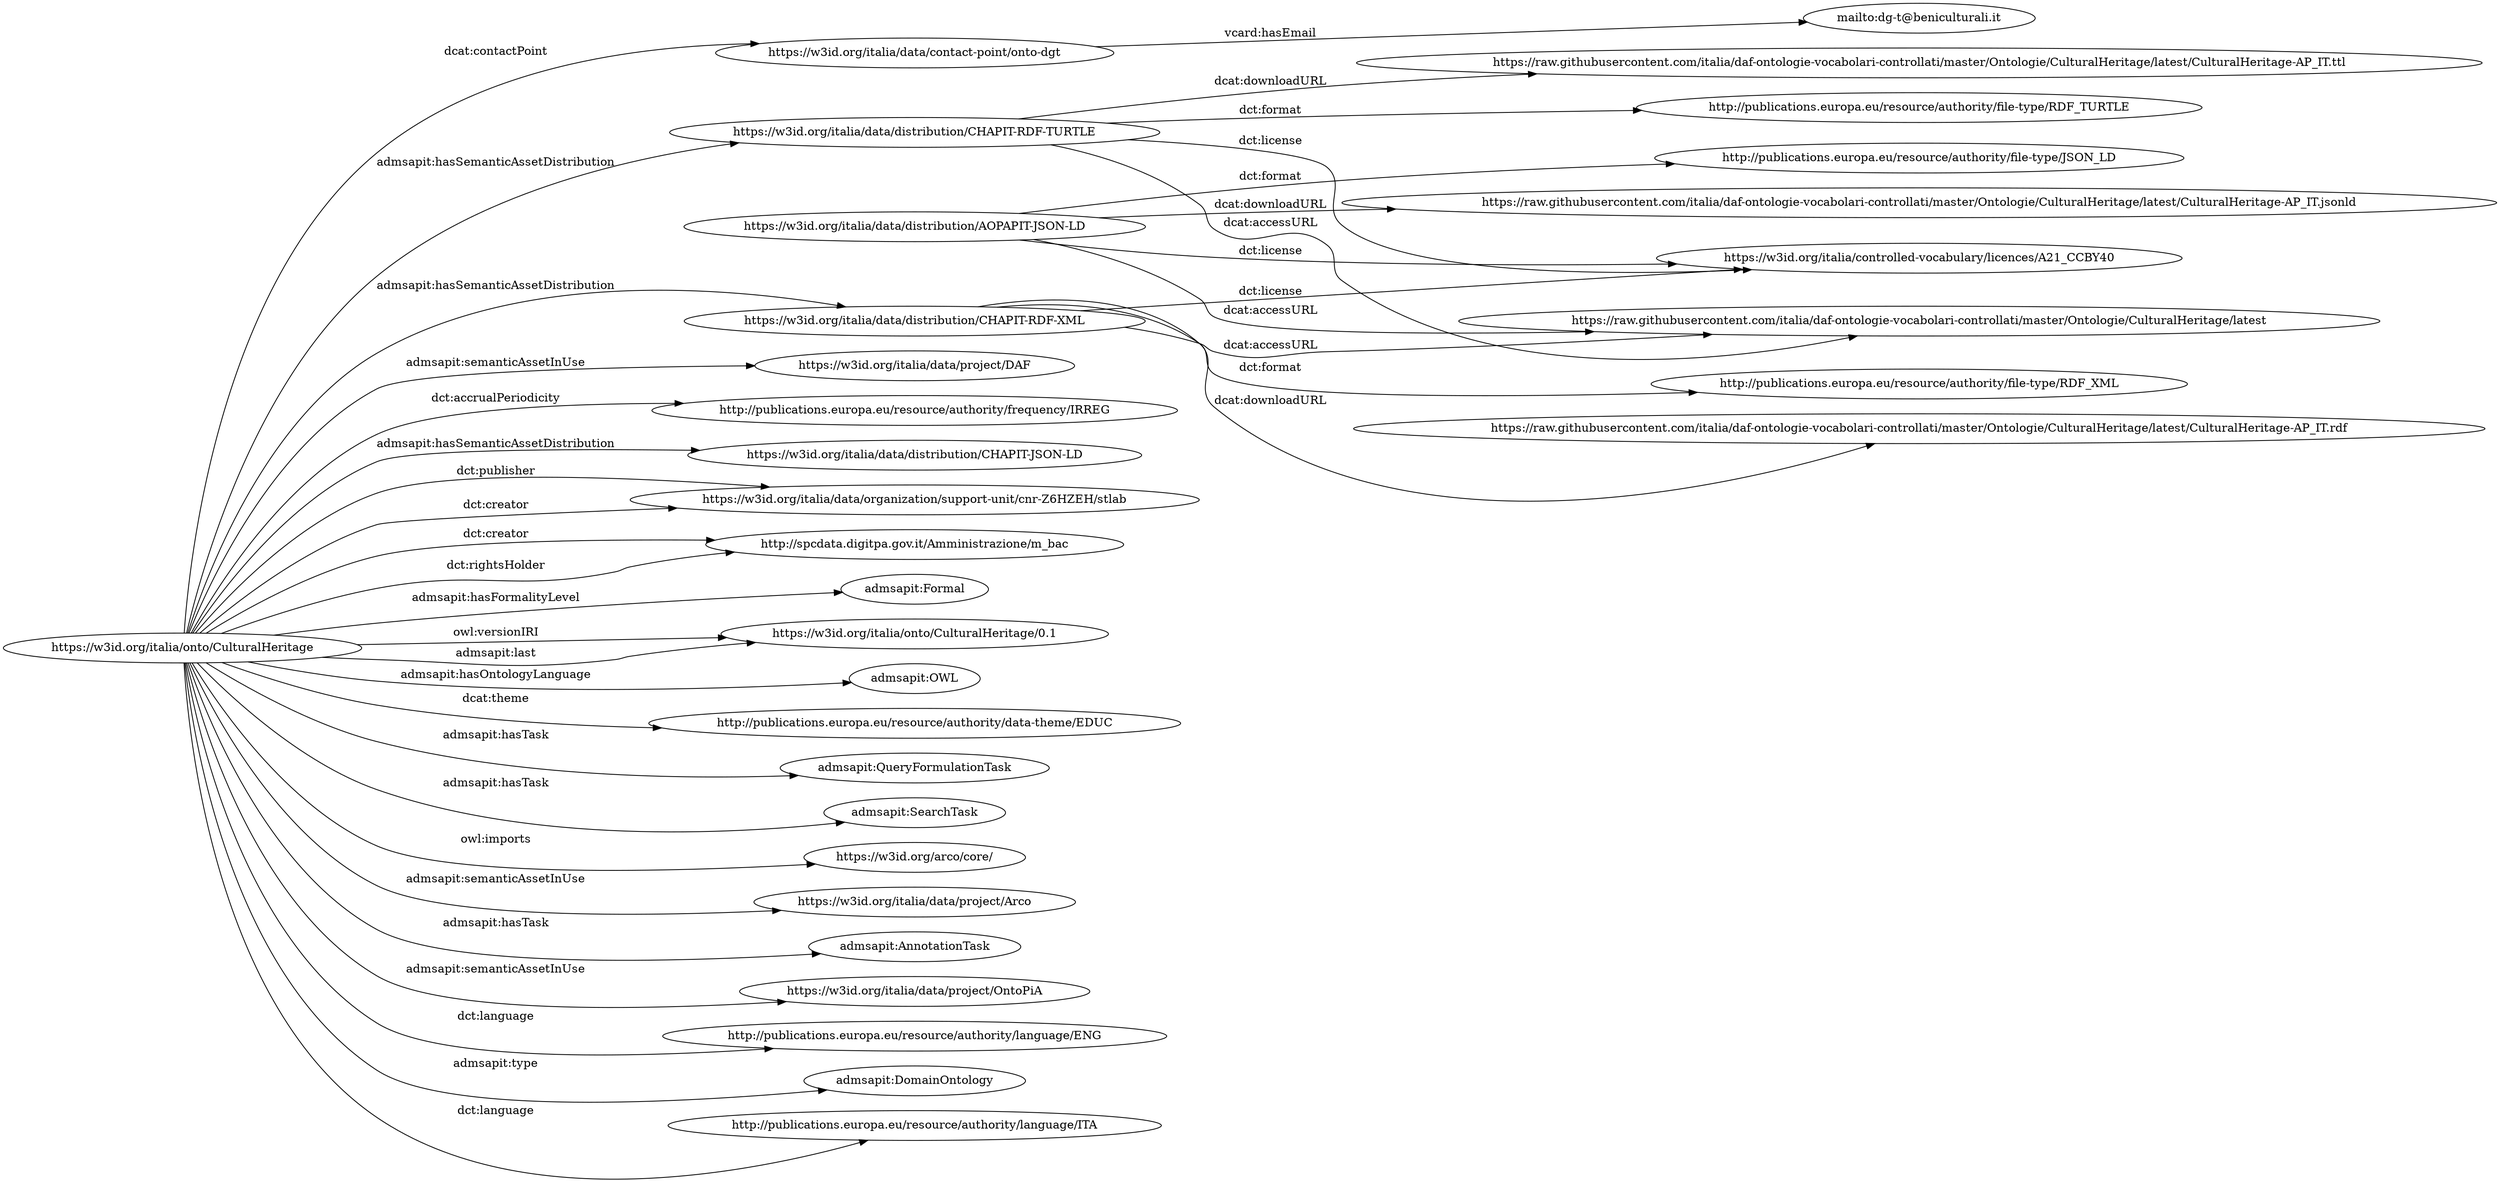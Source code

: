 digraph ar2dtool_diagram { 
rankdir=LR;
size="1501"
	"https://w3id.org/italia/data/contact-point/onto-dgt" -> "mailto:dg-t@beniculturali.it" [ label = "vcard:hasEmail" ];
	"https://w3id.org/italia/data/distribution/CHAPIT-RDF-TURTLE" -> "http://publications.europa.eu/resource/authority/file-type/RDF_TURTLE" [ label = "dct:format" ];
	"https://w3id.org/italia/data/distribution/CHAPIT-RDF-TURTLE" -> "https://w3id.org/italia/controlled-vocabulary/licences/A21_CCBY40" [ label = "dct:license" ];
	"https://w3id.org/italia/data/distribution/CHAPIT-RDF-TURTLE" -> "https://raw.githubusercontent.com/italia/daf-ontologie-vocabolari-controllati/master/Ontologie/CulturalHeritage/latest/CulturalHeritage-AP_IT.ttl" [ label = "dcat:downloadURL" ];
	"https://w3id.org/italia/data/distribution/CHAPIT-RDF-TURTLE" -> "https://raw.githubusercontent.com/italia/daf-ontologie-vocabolari-controllati/master/Ontologie/CulturalHeritage/latest" [ label = "dcat:accessURL" ];
	"https://w3id.org/italia/onto/CulturalHeritage" -> "https://w3id.org/italia/data/project/DAF" [ label = "admsapit:semanticAssetInUse" ];
	"https://w3id.org/italia/onto/CulturalHeritage" -> "http://publications.europa.eu/resource/authority/frequency/IRREG" [ label = "dct:accrualPeriodicity" ];
	"https://w3id.org/italia/onto/CulturalHeritage" -> "https://w3id.org/italia/data/distribution/CHAPIT-JSON-LD" [ label = "admsapit:hasSemanticAssetDistribution" ];
	"https://w3id.org/italia/onto/CulturalHeritage" -> "https://w3id.org/italia/data/organization/support-unit/cnr-Z6HZEH/stlab" [ label = "dct:publisher" ];
	"https://w3id.org/italia/onto/CulturalHeritage" -> "http://spcdata.digitpa.gov.it/Amministrazione/m_bac" [ label = "dct:creator" ];
	"https://w3id.org/italia/onto/CulturalHeritage" -> "https://w3id.org/italia/data/distribution/CHAPIT-RDF-XML" [ label = "admsapit:hasSemanticAssetDistribution" ];
	"https://w3id.org/italia/onto/CulturalHeritage" -> "https://w3id.org/italia/data/contact-point/onto-dgt" [ label = "dcat:contactPoint" ];
	"https://w3id.org/italia/onto/CulturalHeritage" -> "admsapit:Formal" [ label = "admsapit:hasFormalityLevel" ];
	"https://w3id.org/italia/onto/CulturalHeritage" -> "https://w3id.org/italia/onto/CulturalHeritage/0.1" [ label = "owl:versionIRI" ];
	"https://w3id.org/italia/onto/CulturalHeritage" -> "https://w3id.org/italia/data/organization/support-unit/cnr-Z6HZEH/stlab" [ label = "dct:creator" ];
	"https://w3id.org/italia/onto/CulturalHeritage" -> "admsapit:OWL" [ label = "admsapit:hasOntologyLanguage" ];
	"https://w3id.org/italia/onto/CulturalHeritage" -> "http://publications.europa.eu/resource/authority/data-theme/EDUC" [ label = "dcat:theme" ];
	"https://w3id.org/italia/onto/CulturalHeritage" -> "admsapit:QueryFormulationTask" [ label = "admsapit:hasTask" ];
	"https://w3id.org/italia/onto/CulturalHeritage" -> "admsapit:SearchTask" [ label = "admsapit:hasTask" ];
	"https://w3id.org/italia/onto/CulturalHeritage" -> "https://w3id.org/arco/core/" [ label = "owl:imports" ];
	"https://w3id.org/italia/onto/CulturalHeritage" -> "https://w3id.org/italia/data/project/Arco" [ label = "admsapit:semanticAssetInUse" ];
	"https://w3id.org/italia/onto/CulturalHeritage" -> "admsapit:AnnotationTask" [ label = "admsapit:hasTask" ];
	"https://w3id.org/italia/onto/CulturalHeritage" -> "http://spcdata.digitpa.gov.it/Amministrazione/m_bac" [ label = "dct:rightsHolder" ];
	"https://w3id.org/italia/onto/CulturalHeritage" -> "https://w3id.org/italia/data/project/OntoPiA" [ label = "admsapit:semanticAssetInUse" ];
	"https://w3id.org/italia/onto/CulturalHeritage" -> "https://w3id.org/italia/onto/CulturalHeritage/0.1" [ label = "admsapit:last" ];
	"https://w3id.org/italia/onto/CulturalHeritage" -> "http://publications.europa.eu/resource/authority/language/ENG" [ label = "dct:language" ];
	"https://w3id.org/italia/onto/CulturalHeritage" -> "admsapit:DomainOntology" [ label = "admsapit:type" ];
	"https://w3id.org/italia/onto/CulturalHeritage" -> "https://w3id.org/italia/data/distribution/CHAPIT-RDF-TURTLE" [ label = "admsapit:hasSemanticAssetDistribution" ];
	"https://w3id.org/italia/onto/CulturalHeritage" -> "http://publications.europa.eu/resource/authority/language/ITA" [ label = "dct:language" ];
	"https://w3id.org/italia/data/distribution/CHAPIT-RDF-XML" -> "https://w3id.org/italia/controlled-vocabulary/licences/A21_CCBY40" [ label = "dct:license" ];
	"https://w3id.org/italia/data/distribution/CHAPIT-RDF-XML" -> "http://publications.europa.eu/resource/authority/file-type/RDF_XML" [ label = "dct:format" ];
	"https://w3id.org/italia/data/distribution/CHAPIT-RDF-XML" -> "https://raw.githubusercontent.com/italia/daf-ontologie-vocabolari-controllati/master/Ontologie/CulturalHeritage/latest" [ label = "dcat:accessURL" ];
	"https://w3id.org/italia/data/distribution/CHAPIT-RDF-XML" -> "https://raw.githubusercontent.com/italia/daf-ontologie-vocabolari-controllati/master/Ontologie/CulturalHeritage/latest/CulturalHeritage-AP_IT.rdf" [ label = "dcat:downloadURL" ];
	"https://w3id.org/italia/data/distribution/AOPAPIT-JSON-LD" -> "https://w3id.org/italia/controlled-vocabulary/licences/A21_CCBY40" [ label = "dct:license" ];
	"https://w3id.org/italia/data/distribution/AOPAPIT-JSON-LD" -> "https://raw.githubusercontent.com/italia/daf-ontologie-vocabolari-controllati/master/Ontologie/CulturalHeritage/latest/CulturalHeritage-AP_IT.jsonld" [ label = "dcat:downloadURL" ];
	"https://w3id.org/italia/data/distribution/AOPAPIT-JSON-LD" -> "https://raw.githubusercontent.com/italia/daf-ontologie-vocabolari-controllati/master/Ontologie/CulturalHeritage/latest" [ label = "dcat:accessURL" ];
	"https://w3id.org/italia/data/distribution/AOPAPIT-JSON-LD" -> "http://publications.europa.eu/resource/authority/file-type/JSON_LD" [ label = "dct:format" ];

}
